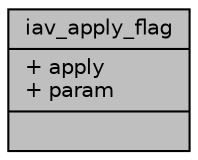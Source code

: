 digraph "iav_apply_flag"
{
 // INTERACTIVE_SVG=YES
 // LATEX_PDF_SIZE
  bgcolor="transparent";
  edge [fontname="Helvetica",fontsize="10",labelfontname="Helvetica",labelfontsize="10"];
  node [fontname="Helvetica",fontsize="10",shape=record];
  Node1 [label="{iav_apply_flag\n|+ apply\l+ param\l|}",height=0.2,width=0.4,color="black", fillcolor="grey75", style="filled", fontcolor="black",tooltip=" "];
}
